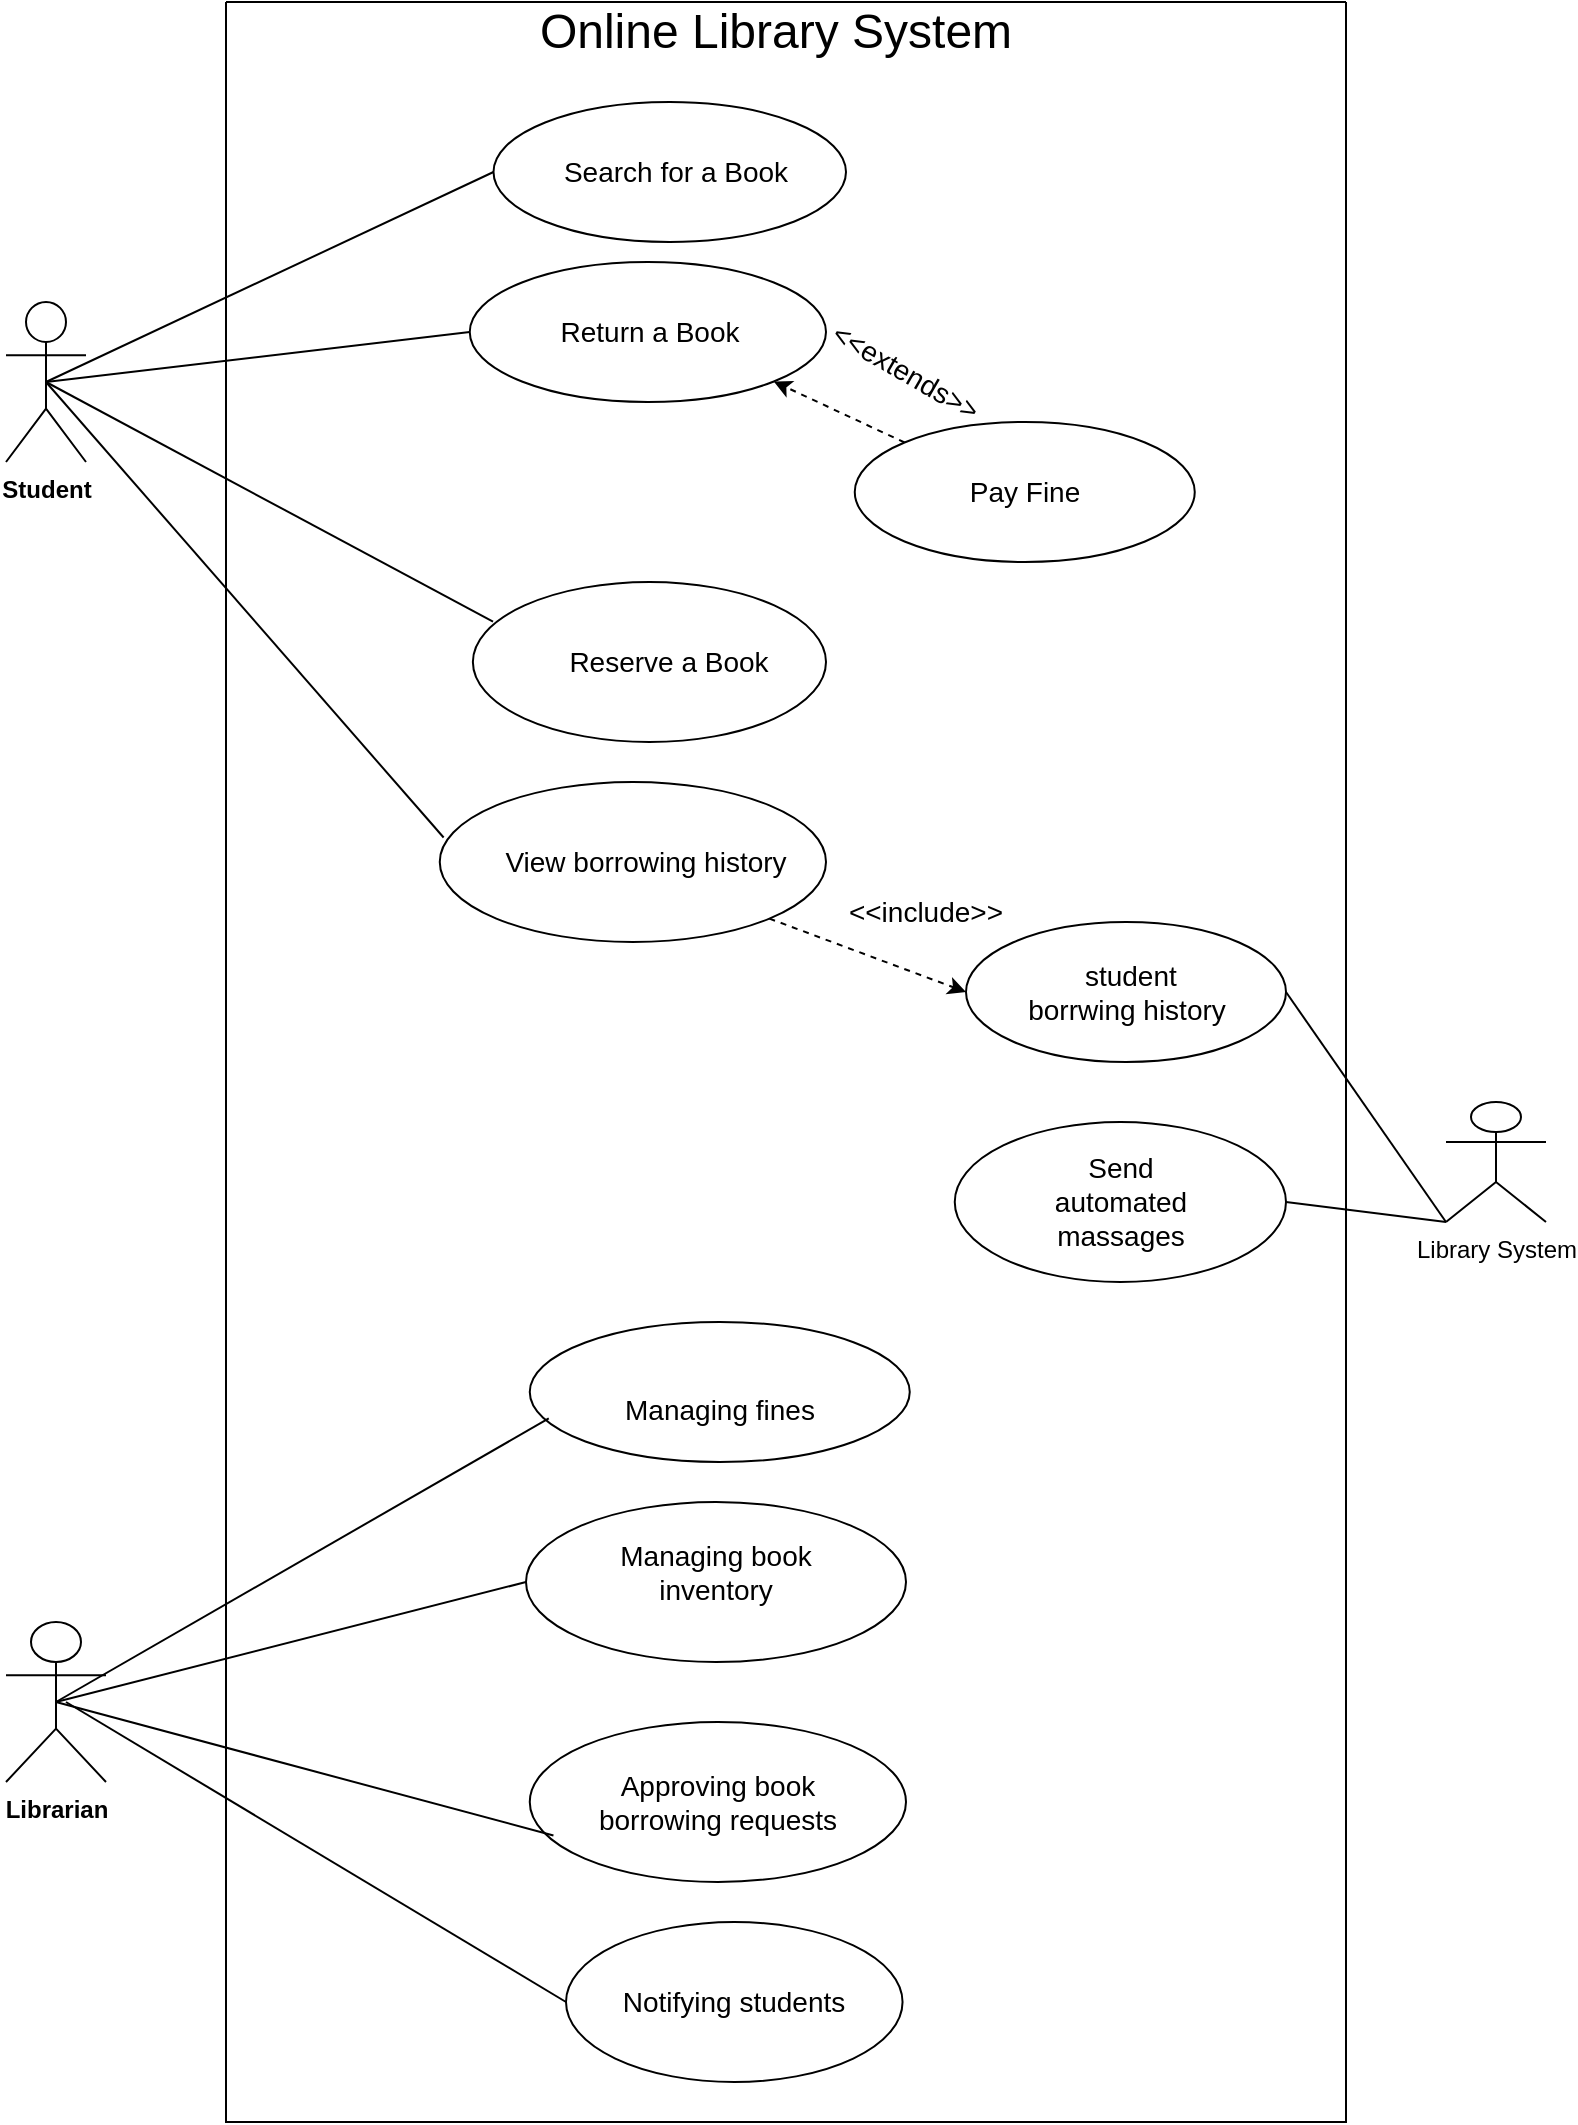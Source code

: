 <mxfile version="26.0.16">
  <diagram name="Page-1" id="k1Re1i0GMar1T7EhPN9C">
    <mxGraphModel dx="1733" dy="1120" grid="1" gridSize="10" guides="1" tooltips="1" connect="1" arrows="1" fold="1" page="1" pageScale="1" pageWidth="850" pageHeight="1100" math="0" shadow="0">
      <root>
        <mxCell id="0" />
        <mxCell id="1" parent="0" />
        <mxCell id="ToLTd-W0XipblOC063zZ-1" value="" style="swimlane;startSize=0;" parent="1" vertex="1">
          <mxGeometry x="160" y="20" width="560" height="1060" as="geometry" />
        </mxCell>
        <mxCell id="ToLTd-W0XipblOC063zZ-3" value="&lt;font style=&quot;font-size: 24px;&quot;&gt; Online Library System&lt;/font&gt;" style="text;html=1;align=center;verticalAlign=middle;whiteSpace=wrap;rounded=0;" parent="ToLTd-W0XipblOC063zZ-1" vertex="1">
          <mxGeometry x="110" width="330" height="30" as="geometry" />
        </mxCell>
        <mxCell id="ToLTd-W0XipblOC063zZ-12" value="" style="ellipse;whiteSpace=wrap;html=1;" parent="ToLTd-W0XipblOC063zZ-1" vertex="1">
          <mxGeometry x="133.75" y="50" width="176.25" height="70" as="geometry" />
        </mxCell>
        <mxCell id="ToLTd-W0XipblOC063zZ-13" value="" style="ellipse;whiteSpace=wrap;html=1;" parent="ToLTd-W0XipblOC063zZ-1" vertex="1">
          <mxGeometry x="121.88" y="130" width="178.12" height="70" as="geometry" />
        </mxCell>
        <mxCell id="6xdWwRQ45FuQLCWsqopB-18" style="edgeStyle=none;rounded=0;orthogonalLoop=1;jettySize=auto;html=1;exitX=0;exitY=0;exitDx=0;exitDy=0;entryX=1;entryY=1;entryDx=0;entryDy=0;dashed=1;" edge="1" parent="ToLTd-W0XipblOC063zZ-1" source="ToLTd-W0XipblOC063zZ-14" target="ToLTd-W0XipblOC063zZ-13">
          <mxGeometry relative="1" as="geometry" />
        </mxCell>
        <mxCell id="ToLTd-W0XipblOC063zZ-14" value="" style="ellipse;whiteSpace=wrap;html=1;" parent="ToLTd-W0XipblOC063zZ-1" vertex="1">
          <mxGeometry x="314.38" y="210" width="170" height="70" as="geometry" />
        </mxCell>
        <mxCell id="ToLTd-W0XipblOC063zZ-15" value="" style="ellipse;whiteSpace=wrap;html=1;" parent="ToLTd-W0XipblOC063zZ-1" vertex="1">
          <mxGeometry x="123.44" y="290" width="176.56" height="80" as="geometry" />
        </mxCell>
        <mxCell id="ToLTd-W0XipblOC063zZ-21" value="&lt;font style=&quot;font-size: 14px;&quot;&gt;Search for a Book&lt;/font&gt;" style="text;html=1;align=center;verticalAlign=middle;whiteSpace=wrap;rounded=0;" parent="ToLTd-W0XipblOC063zZ-1" vertex="1">
          <mxGeometry x="150" y="75" width="150" height="20" as="geometry" />
        </mxCell>
        <mxCell id="ToLTd-W0XipblOC063zZ-24" value="&lt;font style=&quot;font-size: 14px;&quot;&gt;Pay Fine&lt;/font&gt;" style="text;html=1;align=center;verticalAlign=middle;whiteSpace=wrap;rounded=0;" parent="ToLTd-W0XipblOC063zZ-1" vertex="1">
          <mxGeometry x="341.88" y="230" width="115" height="30" as="geometry" />
        </mxCell>
        <mxCell id="ToLTd-W0XipblOC063zZ-23" value="&lt;font style=&quot;font-size: 14px;&quot;&gt;Reserve a Book&lt;/font&gt;" style="text;html=1;align=center;verticalAlign=middle;whiteSpace=wrap;rounded=0;" parent="ToLTd-W0XipblOC063zZ-1" vertex="1">
          <mxGeometry x="164.38" y="315" width="115" height="30" as="geometry" />
        </mxCell>
        <mxCell id="ToLTd-W0XipblOC063zZ-22" value="&lt;font style=&quot;font-size: 14px;&quot;&gt;Return a Book&lt;/font&gt;" style="text;html=1;align=center;verticalAlign=middle;whiteSpace=wrap;rounded=0;" parent="ToLTd-W0XipblOC063zZ-1" vertex="1">
          <mxGeometry x="151.88" y="150" width="120" height="30" as="geometry" />
        </mxCell>
        <mxCell id="ToLTd-W0XipblOC063zZ-27" value="" style="ellipse;whiteSpace=wrap;html=1;" parent="ToLTd-W0XipblOC063zZ-1" vertex="1">
          <mxGeometry x="106.88" y="390" width="193.12" height="80" as="geometry" />
        </mxCell>
        <mxCell id="ToLTd-W0XipblOC063zZ-28" value="&lt;font style=&quot;font-size: 14px;&quot;&gt;View borrowing history&lt;/font&gt;" style="text;html=1;align=center;verticalAlign=middle;whiteSpace=wrap;rounded=0;" parent="ToLTd-W0XipblOC063zZ-1" vertex="1">
          <mxGeometry x="135" y="415" width="150" height="30" as="geometry" />
        </mxCell>
        <mxCell id="ToLTd-W0XipblOC063zZ-43" value="" style="ellipse;whiteSpace=wrap;html=1;" parent="ToLTd-W0XipblOC063zZ-1" vertex="1">
          <mxGeometry x="151.88" y="860" width="188.12" height="80" as="geometry" />
        </mxCell>
        <mxCell id="6xdWwRQ45FuQLCWsqopB-10" style="edgeStyle=none;rounded=0;orthogonalLoop=1;jettySize=auto;html=1;entryX=0;entryY=0.5;entryDx=0;entryDy=0;dashed=1;exitX=1;exitY=1;exitDx=0;exitDy=0;" edge="1" parent="ToLTd-W0XipblOC063zZ-1" source="ToLTd-W0XipblOC063zZ-27" target="ToLTd-W0XipblOC063zZ-42">
          <mxGeometry relative="1" as="geometry">
            <mxPoint x="280" y="465" as="sourcePoint" />
          </mxGeometry>
        </mxCell>
        <mxCell id="ToLTd-W0XipblOC063zZ-42" value="" style="ellipse;whiteSpace=wrap;html=1;" parent="ToLTd-W0XipblOC063zZ-1" vertex="1">
          <mxGeometry x="370" y="460" width="160" height="70" as="geometry" />
        </mxCell>
        <mxCell id="ToLTd-W0XipblOC063zZ-41" value="" style="ellipse;whiteSpace=wrap;html=1;" parent="ToLTd-W0XipblOC063zZ-1" vertex="1">
          <mxGeometry x="150" y="750" width="190" height="80" as="geometry" />
        </mxCell>
        <mxCell id="ToLTd-W0XipblOC063zZ-44" style="edgeStyle=none;rounded=0;orthogonalLoop=1;jettySize=auto;html=1;exitX=1;exitY=0.5;exitDx=0;exitDy=0;" parent="ToLTd-W0XipblOC063zZ-1" source="ToLTd-W0XipblOC063zZ-12" target="ToLTd-W0XipblOC063zZ-12" edge="1">
          <mxGeometry relative="1" as="geometry" />
        </mxCell>
        <mxCell id="ToLTd-W0XipblOC063zZ-55" value="&lt;font style=&quot;font-size: 14px;&quot;&gt;Managing book inventory&lt;/font&gt;" style="text;html=1;align=center;verticalAlign=middle;whiteSpace=wrap;rounded=0;" parent="ToLTd-W0XipblOC063zZ-1" vertex="1">
          <mxGeometry x="170" y="770" width="150" height="30" as="geometry" />
        </mxCell>
        <mxCell id="ToLTd-W0XipblOC063zZ-56" value="&lt;font style=&quot;font-size: 14px;&quot;&gt;Approving book borrowing requests&lt;/font&gt;" style="text;html=1;align=center;verticalAlign=middle;whiteSpace=wrap;rounded=0;" parent="ToLTd-W0XipblOC063zZ-1" vertex="1">
          <mxGeometry x="180.16" y="885" width="131.56" height="30" as="geometry" />
        </mxCell>
        <mxCell id="ToLTd-W0XipblOC063zZ-57" value="&lt;font style=&quot;font-size: 14px;&quot;&gt;&amp;nbsp;student &lt;br/&gt;borrwing history&lt;/font&gt;" style="text;html=1;align=center;verticalAlign=middle;whiteSpace=wrap;rounded=0;" parent="ToLTd-W0XipblOC063zZ-1" vertex="1">
          <mxGeometry x="387.5" y="480" width="125" height="30" as="geometry" />
        </mxCell>
        <mxCell id="ToLTd-W0XipblOC063zZ-58" value="" style="ellipse;whiteSpace=wrap;html=1;" parent="ToLTd-W0XipblOC063zZ-1" vertex="1">
          <mxGeometry x="151.88" y="660" width="190" height="70" as="geometry" />
        </mxCell>
        <mxCell id="ToLTd-W0XipblOC063zZ-59" value="&lt;font style=&quot;font-size: 14px;&quot;&gt;&lt;br&gt;Managing fines&lt;br&gt;&lt;/font&gt;" style="text;html=1;align=center;verticalAlign=middle;whiteSpace=wrap;rounded=0;" parent="ToLTd-W0XipblOC063zZ-1" vertex="1">
          <mxGeometry x="186.88" y="680" width="120" height="30" as="geometry" />
        </mxCell>
        <mxCell id="6xdWwRQ45FuQLCWsqopB-1" value="" style="ellipse;whiteSpace=wrap;html=1;" vertex="1" parent="ToLTd-W0XipblOC063zZ-1">
          <mxGeometry x="170" y="960" width="168.28" height="80" as="geometry" />
        </mxCell>
        <mxCell id="6xdWwRQ45FuQLCWsqopB-2" value="&lt;font style=&quot;font-size: 14px;&quot;&gt; Notifying students&lt;/font&gt;" style="text;html=1;align=center;verticalAlign=middle;whiteSpace=wrap;rounded=0;" vertex="1" parent="ToLTd-W0XipblOC063zZ-1">
          <mxGeometry x="192.11" y="985" width="124.06" height="30" as="geometry" />
        </mxCell>
        <mxCell id="6xdWwRQ45FuQLCWsqopB-14" value="&lt;font style=&quot;font-size: 14px;&quot;&gt;&amp;lt;&amp;lt;include&amp;gt;&amp;gt;&lt;/font&gt;" style="text;html=1;align=center;verticalAlign=middle;whiteSpace=wrap;rounded=0;rotation=0;" vertex="1" parent="ToLTd-W0XipblOC063zZ-1">
          <mxGeometry x="300" y="440" width="100" height="30" as="geometry" />
        </mxCell>
        <mxCell id="6xdWwRQ45FuQLCWsqopB-19" value="&lt;font style=&quot;font-size: 14px;&quot;&gt;&amp;lt;&amp;lt;extends&amp;gt;&amp;gt;&lt;/font&gt;" style="text;html=1;align=center;verticalAlign=middle;whiteSpace=wrap;rounded=0;rotation=30;" vertex="1" parent="ToLTd-W0XipblOC063zZ-1">
          <mxGeometry x="310" y="170" width="60" height="30" as="geometry" />
        </mxCell>
        <mxCell id="6xdWwRQ45FuQLCWsqopB-24" style="edgeStyle=none;rounded=0;orthogonalLoop=1;jettySize=auto;html=1;exitX=1;exitY=0.5;exitDx=0;exitDy=0;endArrow=none;startFill=0;" edge="1" parent="ToLTd-W0XipblOC063zZ-1" source="6xdWwRQ45FuQLCWsqopB-21">
          <mxGeometry relative="1" as="geometry">
            <mxPoint x="610.0" y="610" as="targetPoint" />
          </mxGeometry>
        </mxCell>
        <mxCell id="6xdWwRQ45FuQLCWsqopB-21" value="" style="ellipse;whiteSpace=wrap;html=1;" vertex="1" parent="ToLTd-W0XipblOC063zZ-1">
          <mxGeometry x="364.38" y="560" width="165.62" height="80" as="geometry" />
        </mxCell>
        <mxCell id="6xdWwRQ45FuQLCWsqopB-22" value="&lt;font style=&quot;font-size: 14px;&quot;&gt; Send &lt;br/&gt;automated &lt;br/&gt;massages&lt;/font&gt;" style="text;html=1;align=center;verticalAlign=middle;whiteSpace=wrap;rounded=0;" vertex="1" parent="ToLTd-W0XipblOC063zZ-1">
          <mxGeometry x="395.78" y="585" width="102.81" height="30" as="geometry" />
        </mxCell>
        <mxCell id="ToLTd-W0XipblOC063zZ-17" style="edgeStyle=none;rounded=0;orthogonalLoop=1;jettySize=auto;html=1;exitX=0.5;exitY=0.5;exitDx=0;exitDy=0;exitPerimeter=0;entryX=0;entryY=0.5;entryDx=0;entryDy=0;endArrow=none;startFill=0;" parent="1" source="ToLTd-W0XipblOC063zZ-6" target="ToLTd-W0XipblOC063zZ-12" edge="1">
          <mxGeometry relative="1" as="geometry" />
        </mxCell>
        <mxCell id="ToLTd-W0XipblOC063zZ-18" style="edgeStyle=none;rounded=0;orthogonalLoop=1;jettySize=auto;html=1;exitX=0.5;exitY=0.5;exitDx=0;exitDy=0;exitPerimeter=0;entryX=0;entryY=0.5;entryDx=0;entryDy=0;endArrow=none;startFill=0;" parent="1" source="ToLTd-W0XipblOC063zZ-6" target="ToLTd-W0XipblOC063zZ-13" edge="1">
          <mxGeometry relative="1" as="geometry" />
        </mxCell>
        <mxCell id="ToLTd-W0XipblOC063zZ-6" value="&lt;strong data-end=&quot;116&quot; data-start=&quot;105&quot;&gt;Student&lt;/strong&gt;" style="shape=umlActor;verticalLabelPosition=bottom;verticalAlign=top;html=1;outlineConnect=0;" parent="1" vertex="1">
          <mxGeometry x="50" y="170" width="40" height="80" as="geometry" />
        </mxCell>
        <mxCell id="ToLTd-W0XipblOC063zZ-20" style="edgeStyle=none;rounded=0;orthogonalLoop=1;jettySize=auto;html=1;exitX=0.5;exitY=0.5;exitDx=0;exitDy=0;exitPerimeter=0;entryX=0.057;entryY=0.248;entryDx=0;entryDy=0;entryPerimeter=0;endArrow=none;startFill=0;" parent="1" source="ToLTd-W0XipblOC063zZ-6" target="ToLTd-W0XipblOC063zZ-15" edge="1">
          <mxGeometry relative="1" as="geometry" />
        </mxCell>
        <mxCell id="ToLTd-W0XipblOC063zZ-29" style="edgeStyle=none;rounded=0;orthogonalLoop=1;jettySize=auto;html=1;exitX=0.5;exitY=0.5;exitDx=0;exitDy=0;exitPerimeter=0;entryX=0.01;entryY=0.347;entryDx=0;entryDy=0;entryPerimeter=0;endArrow=none;startFill=0;" parent="1" source="ToLTd-W0XipblOC063zZ-6" target="ToLTd-W0XipblOC063zZ-27" edge="1">
          <mxGeometry relative="1" as="geometry" />
        </mxCell>
        <mxCell id="ToLTd-W0XipblOC063zZ-52" style="edgeStyle=none;rounded=0;orthogonalLoop=1;jettySize=auto;html=1;exitX=0.5;exitY=0.5;exitDx=0;exitDy=0;exitPerimeter=0;entryX=0;entryY=0.5;entryDx=0;entryDy=0;endArrow=none;startFill=0;" parent="1" source="ToLTd-W0XipblOC063zZ-30" target="ToLTd-W0XipblOC063zZ-41" edge="1">
          <mxGeometry relative="1" as="geometry" />
        </mxCell>
        <mxCell id="ToLTd-W0XipblOC063zZ-30" value="&lt;b&gt;Librarian&lt;/b&gt;" style="shape=umlActor;verticalLabelPosition=bottom;verticalAlign=top;html=1;outlineConnect=0;" parent="1" vertex="1">
          <mxGeometry x="50" y="830" width="50" height="80" as="geometry" />
        </mxCell>
        <mxCell id="ToLTd-W0XipblOC063zZ-53" style="edgeStyle=none;rounded=0;orthogonalLoop=1;jettySize=auto;html=1;exitX=0.5;exitY=0.5;exitDx=0;exitDy=0;exitPerimeter=0;entryX=0.063;entryY=0.709;entryDx=0;entryDy=0;entryPerimeter=0;endArrow=none;startFill=0;" parent="1" source="ToLTd-W0XipblOC063zZ-30" target="ToLTd-W0XipblOC063zZ-43" edge="1">
          <mxGeometry relative="1" as="geometry" />
        </mxCell>
        <mxCell id="ToLTd-W0XipblOC063zZ-60" style="edgeStyle=none;rounded=0;orthogonalLoop=1;jettySize=auto;html=1;exitX=0.5;exitY=0.5;exitDx=0;exitDy=0;exitPerimeter=0;entryX=0.05;entryY=0.689;entryDx=0;entryDy=0;entryPerimeter=0;endArrow=none;startFill=0;" parent="1" source="ToLTd-W0XipblOC063zZ-30" target="ToLTd-W0XipblOC063zZ-58" edge="1">
          <mxGeometry relative="1" as="geometry" />
        </mxCell>
        <mxCell id="ToLTd-W0XipblOC063zZ-61" value="Library System" style="shape=umlActor;verticalLabelPosition=bottom;verticalAlign=top;html=1;outlineConnect=0;" parent="1" vertex="1">
          <mxGeometry x="770" y="570" width="50" height="60" as="geometry" />
        </mxCell>
        <mxCell id="ToLTd-W0XipblOC063zZ-62" style="edgeStyle=none;rounded=0;orthogonalLoop=1;jettySize=auto;html=1;exitX=1;exitY=0.5;exitDx=0;exitDy=0;entryX=0;entryY=1;entryDx=0;entryDy=0;entryPerimeter=0;endArrow=none;startFill=0;" parent="1" source="ToLTd-W0XipblOC063zZ-42" target="ToLTd-W0XipblOC063zZ-61" edge="1">
          <mxGeometry relative="1" as="geometry" />
        </mxCell>
        <mxCell id="6xdWwRQ45FuQLCWsqopB-5" value="" style="endArrow=none;html=1;rounded=0;entryX=0;entryY=0.5;entryDx=0;entryDy=0;startFill=0;" edge="1" parent="1" target="6xdWwRQ45FuQLCWsqopB-1">
          <mxGeometry width="50" height="50" relative="1" as="geometry">
            <mxPoint x="80" y="870" as="sourcePoint" />
            <mxPoint x="420" y="560" as="targetPoint" />
          </mxGeometry>
        </mxCell>
      </root>
    </mxGraphModel>
  </diagram>
</mxfile>

